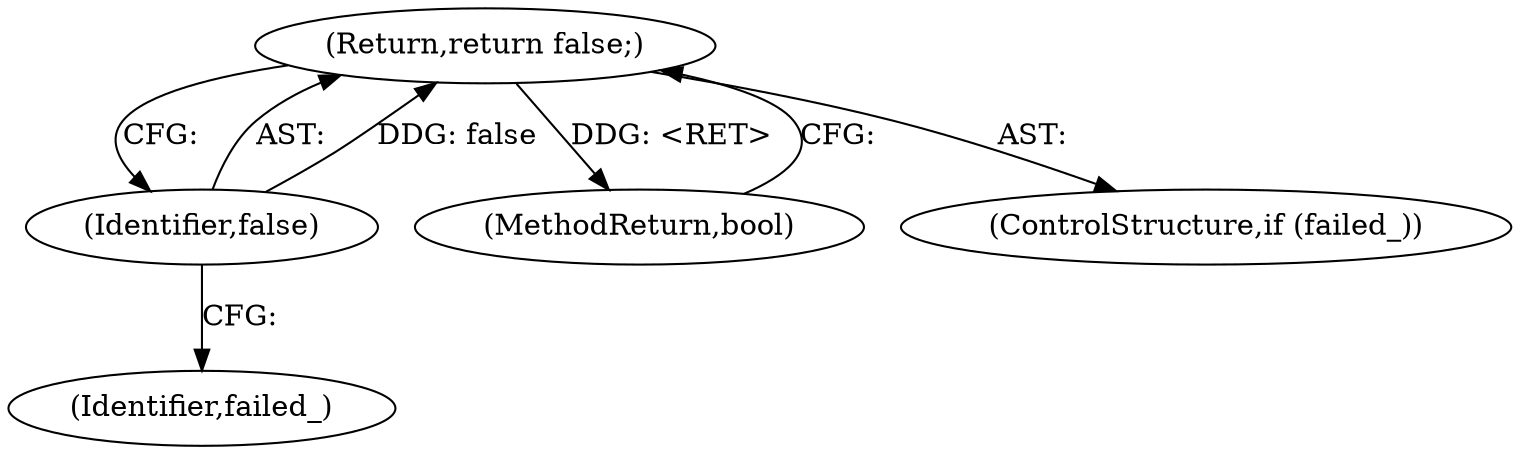 digraph "1_Chrome_a9cbaa7a40e2b2723cfc2f266c42f4980038a949_3@del" {
"1000114" [label="(Return,return false;)"];
"1000115" [label="(Identifier,false)"];
"1000115" [label="(Identifier,false)"];
"1000118" [label="(MethodReturn,bool)"];
"1000114" [label="(Return,return false;)"];
"1000113" [label="(Identifier,failed_)"];
"1000112" [label="(ControlStructure,if (failed_))"];
"1000114" -> "1000112"  [label="AST: "];
"1000114" -> "1000115"  [label="CFG: "];
"1000115" -> "1000114"  [label="AST: "];
"1000118" -> "1000114"  [label="CFG: "];
"1000114" -> "1000118"  [label="DDG: <RET>"];
"1000115" -> "1000114"  [label="DDG: false"];
"1000115" -> "1000113"  [label="CFG: "];
}
